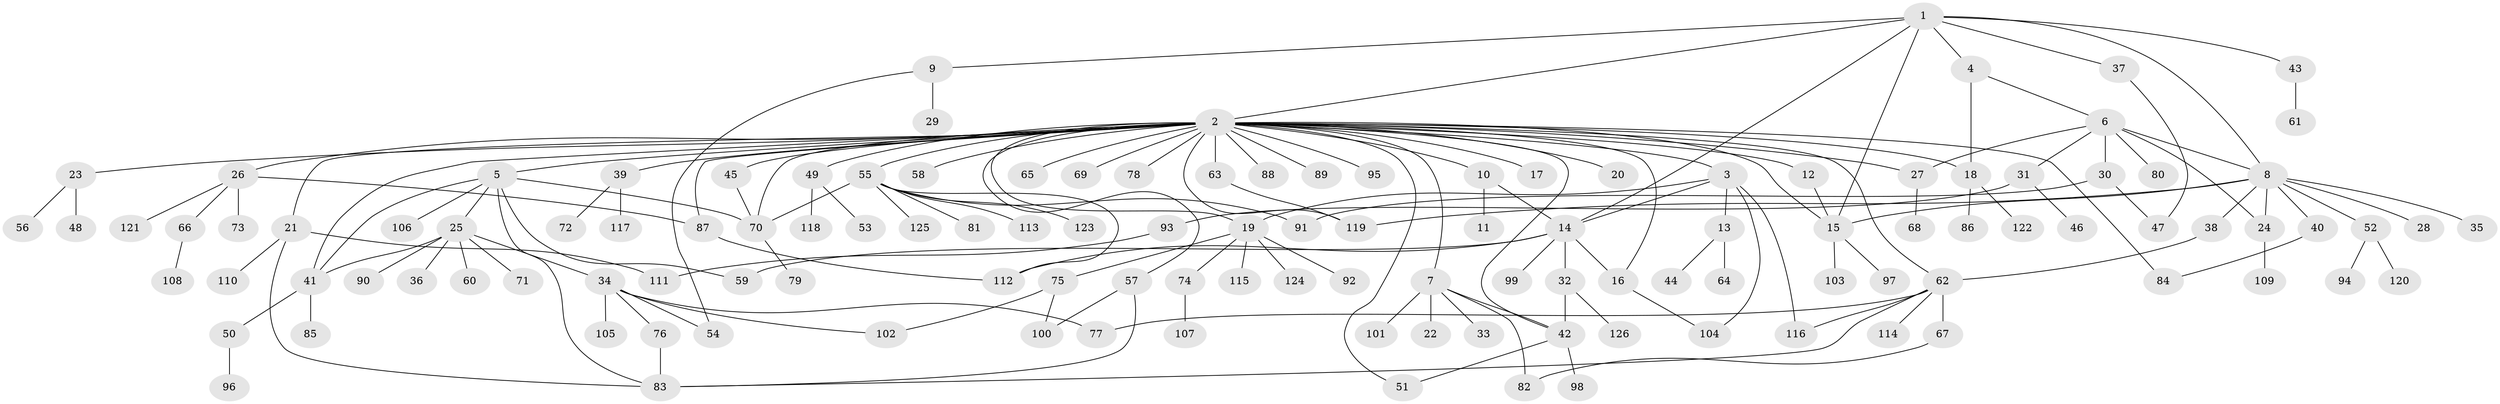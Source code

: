 // Generated by graph-tools (version 1.1) at 2025/35/03/09/25 02:35:44]
// undirected, 126 vertices, 166 edges
graph export_dot {
graph [start="1"]
  node [color=gray90,style=filled];
  1;
  2;
  3;
  4;
  5;
  6;
  7;
  8;
  9;
  10;
  11;
  12;
  13;
  14;
  15;
  16;
  17;
  18;
  19;
  20;
  21;
  22;
  23;
  24;
  25;
  26;
  27;
  28;
  29;
  30;
  31;
  32;
  33;
  34;
  35;
  36;
  37;
  38;
  39;
  40;
  41;
  42;
  43;
  44;
  45;
  46;
  47;
  48;
  49;
  50;
  51;
  52;
  53;
  54;
  55;
  56;
  57;
  58;
  59;
  60;
  61;
  62;
  63;
  64;
  65;
  66;
  67;
  68;
  69;
  70;
  71;
  72;
  73;
  74;
  75;
  76;
  77;
  78;
  79;
  80;
  81;
  82;
  83;
  84;
  85;
  86;
  87;
  88;
  89;
  90;
  91;
  92;
  93;
  94;
  95;
  96;
  97;
  98;
  99;
  100;
  101;
  102;
  103;
  104;
  105;
  106;
  107;
  108;
  109;
  110;
  111;
  112;
  113;
  114;
  115;
  116;
  117;
  118;
  119;
  120;
  121;
  122;
  123;
  124;
  125;
  126;
  1 -- 2;
  1 -- 4;
  1 -- 8;
  1 -- 9;
  1 -- 14;
  1 -- 15;
  1 -- 37;
  1 -- 43;
  2 -- 3;
  2 -- 5;
  2 -- 7;
  2 -- 10;
  2 -- 12;
  2 -- 15;
  2 -- 16;
  2 -- 17;
  2 -- 18;
  2 -- 19;
  2 -- 20;
  2 -- 21;
  2 -- 23;
  2 -- 26;
  2 -- 27;
  2 -- 39;
  2 -- 41;
  2 -- 42;
  2 -- 45;
  2 -- 49;
  2 -- 51;
  2 -- 55;
  2 -- 57;
  2 -- 58;
  2 -- 62;
  2 -- 63;
  2 -- 65;
  2 -- 69;
  2 -- 70;
  2 -- 78;
  2 -- 84;
  2 -- 87;
  2 -- 88;
  2 -- 89;
  2 -- 95;
  2 -- 119;
  3 -- 13;
  3 -- 14;
  3 -- 19;
  3 -- 104;
  3 -- 116;
  4 -- 6;
  4 -- 18;
  5 -- 25;
  5 -- 41;
  5 -- 59;
  5 -- 70;
  5 -- 83;
  5 -- 106;
  6 -- 8;
  6 -- 24;
  6 -- 27;
  6 -- 30;
  6 -- 31;
  6 -- 80;
  7 -- 22;
  7 -- 33;
  7 -- 42;
  7 -- 82;
  7 -- 101;
  8 -- 15;
  8 -- 24;
  8 -- 28;
  8 -- 35;
  8 -- 38;
  8 -- 40;
  8 -- 52;
  8 -- 119;
  9 -- 29;
  9 -- 54;
  10 -- 11;
  10 -- 14;
  12 -- 15;
  13 -- 44;
  13 -- 64;
  14 -- 16;
  14 -- 32;
  14 -- 59;
  14 -- 99;
  14 -- 112;
  15 -- 97;
  15 -- 103;
  16 -- 104;
  18 -- 86;
  18 -- 122;
  19 -- 74;
  19 -- 75;
  19 -- 92;
  19 -- 115;
  19 -- 124;
  21 -- 83;
  21 -- 110;
  21 -- 111;
  23 -- 48;
  23 -- 56;
  24 -- 109;
  25 -- 34;
  25 -- 36;
  25 -- 41;
  25 -- 60;
  25 -- 71;
  25 -- 90;
  26 -- 66;
  26 -- 73;
  26 -- 87;
  26 -- 121;
  27 -- 68;
  30 -- 47;
  30 -- 91;
  31 -- 46;
  31 -- 93;
  32 -- 42;
  32 -- 126;
  34 -- 54;
  34 -- 76;
  34 -- 77;
  34 -- 102;
  34 -- 105;
  37 -- 47;
  38 -- 62;
  39 -- 72;
  39 -- 117;
  40 -- 84;
  41 -- 50;
  41 -- 85;
  42 -- 51;
  42 -- 98;
  43 -- 61;
  45 -- 70;
  49 -- 53;
  49 -- 118;
  50 -- 96;
  52 -- 94;
  52 -- 120;
  55 -- 70;
  55 -- 81;
  55 -- 91;
  55 -- 112;
  55 -- 113;
  55 -- 123;
  55 -- 125;
  57 -- 83;
  57 -- 100;
  62 -- 67;
  62 -- 77;
  62 -- 83;
  62 -- 114;
  62 -- 116;
  63 -- 119;
  66 -- 108;
  67 -- 82;
  70 -- 79;
  74 -- 107;
  75 -- 100;
  75 -- 102;
  76 -- 83;
  87 -- 112;
  93 -- 111;
}
